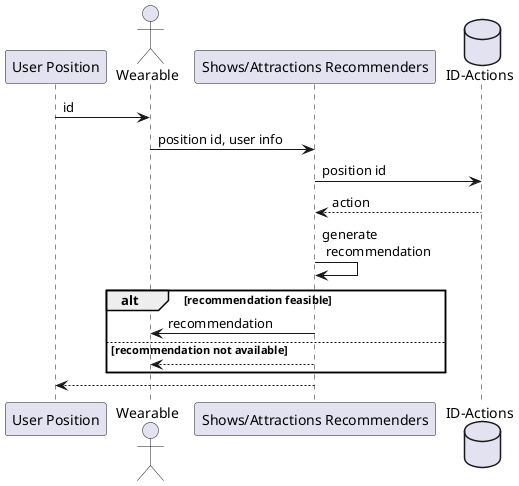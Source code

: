 @startuml seq-diag-situated


participant "User Position" as user_position
actor Wearable as wearable
participant "Shows/Attractions Recommenders" as recommendation_system
database "ID-Actions" as id_actions


user_position -> wearable : id
wearable -> recommendation_system : position id, user info
recommendation_system -> id_actions : position id
id_actions --> recommendation_system : action
recommendation_system -> recommendation_system : generate \n recommendation

alt recommendation feasible
recommendation_system -> wearable : recommendation 
else recommendation not available
recommendation_system --> wearable
end

recommendation_system --> user_position


' component "User Position" as user_position
' actor "Wearable" as wearable
' component "Recommendation System" as recommedation_system

' database "ID-Actions storage" as storage

' user_position ..> wearable : id

' wearable ..> recommedation_system : "user info\n position id"
' recommedation_system ..> wearable : "recommendation"
' recommedation_system -- storage

@enduml